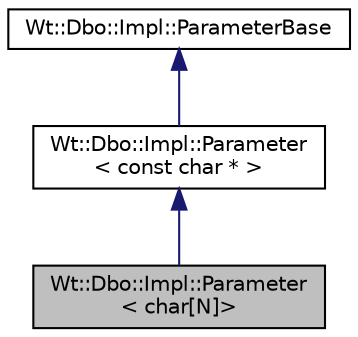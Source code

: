 digraph "Wt::Dbo::Impl::Parameter&lt; char[N]&gt;"
{
 // LATEX_PDF_SIZE
  edge [fontname="Helvetica",fontsize="10",labelfontname="Helvetica",labelfontsize="10"];
  node [fontname="Helvetica",fontsize="10",shape=record];
  Node1 [label="Wt::Dbo::Impl::Parameter\l\< char[N]\>",height=0.2,width=0.4,color="black", fillcolor="grey75", style="filled", fontcolor="black",tooltip=" "];
  Node2 -> Node1 [dir="back",color="midnightblue",fontsize="10",style="solid"];
  Node2 [label="Wt::Dbo::Impl::Parameter\l\< const char * \>",height=0.2,width=0.4,color="black", fillcolor="white", style="filled",URL="$structWt_1_1Dbo_1_1Impl_1_1Parameter.html",tooltip=" "];
  Node3 -> Node2 [dir="back",color="midnightblue",fontsize="10",style="solid"];
  Node3 [label="Wt::Dbo::Impl::ParameterBase",height=0.2,width=0.4,color="black", fillcolor="white", style="filled",URL="$structWt_1_1Dbo_1_1Impl_1_1ParameterBase.html",tooltip=" "];
}
